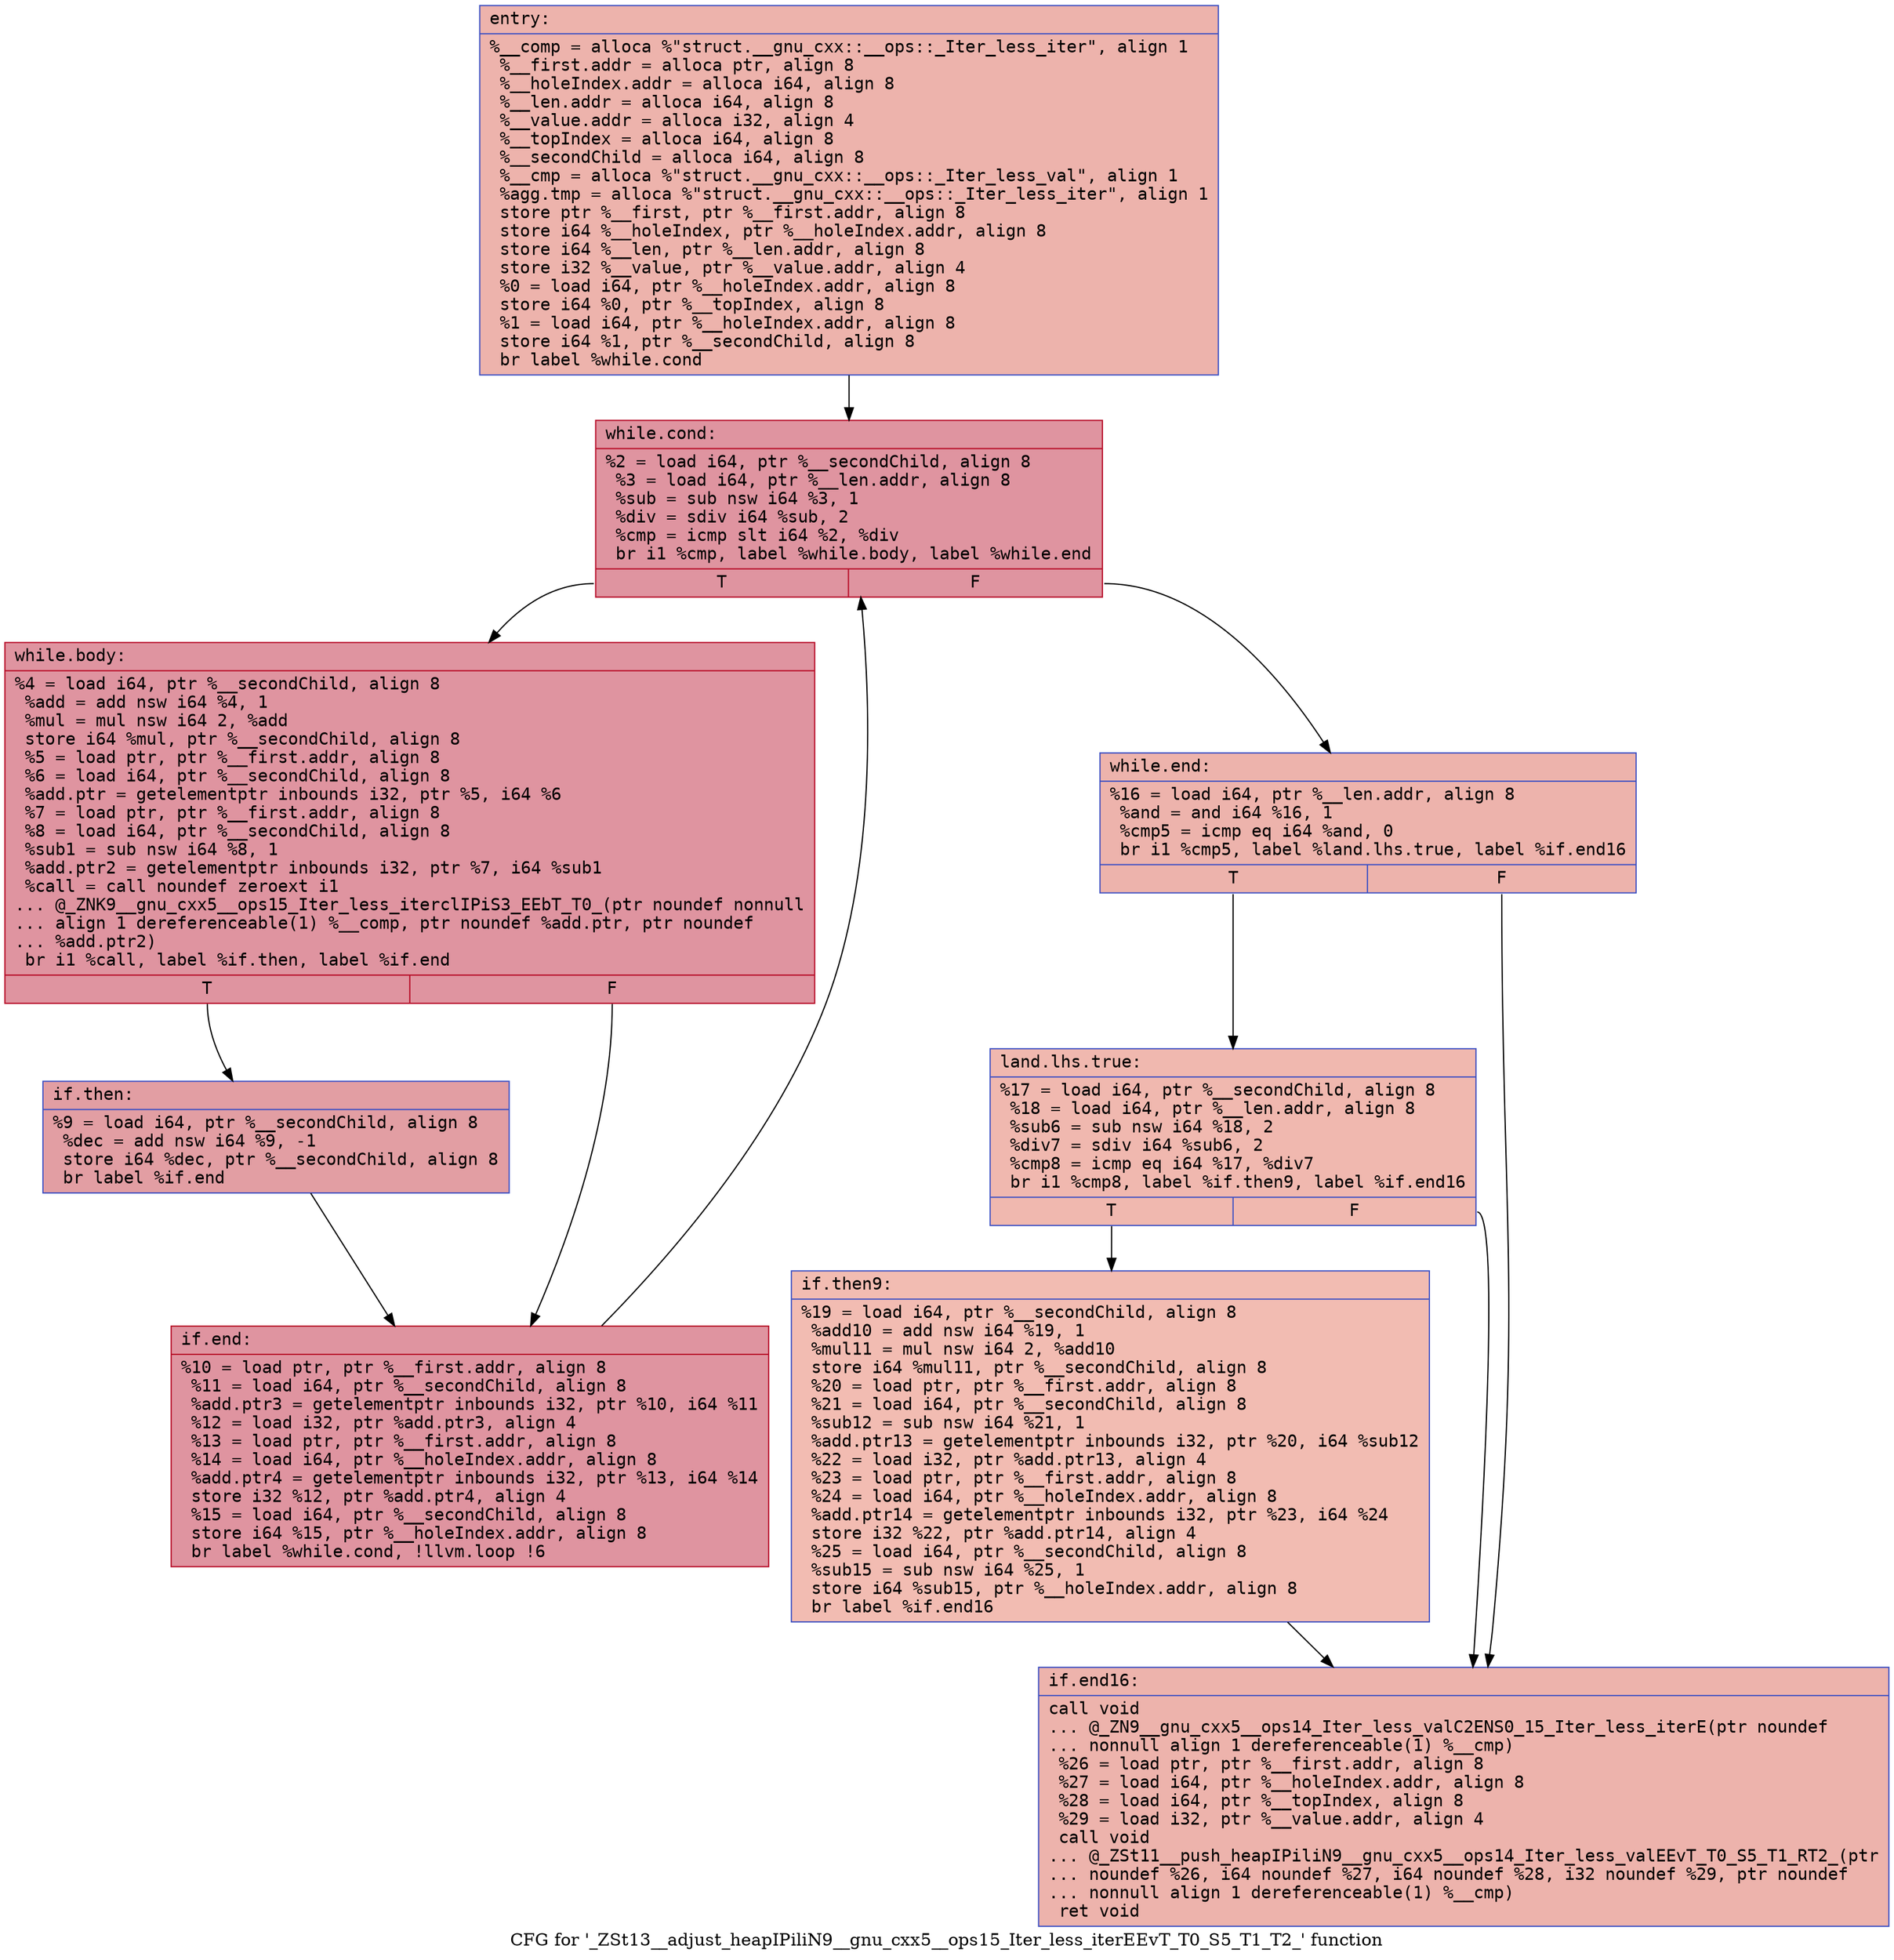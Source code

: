 digraph "CFG for '_ZSt13__adjust_heapIPiliN9__gnu_cxx5__ops15_Iter_less_iterEEvT_T0_S5_T1_T2_' function" {
	label="CFG for '_ZSt13__adjust_heapIPiliN9__gnu_cxx5__ops15_Iter_less_iterEEvT_T0_S5_T1_T2_' function";

	Node0x55aea935f1b0 [shape=record,color="#3d50c3ff", style=filled, fillcolor="#d6524470" fontname="Courier",label="{entry:\l|  %__comp = alloca %\"struct.__gnu_cxx::__ops::_Iter_less_iter\", align 1\l  %__first.addr = alloca ptr, align 8\l  %__holeIndex.addr = alloca i64, align 8\l  %__len.addr = alloca i64, align 8\l  %__value.addr = alloca i32, align 4\l  %__topIndex = alloca i64, align 8\l  %__secondChild = alloca i64, align 8\l  %__cmp = alloca %\"struct.__gnu_cxx::__ops::_Iter_less_val\", align 1\l  %agg.tmp = alloca %\"struct.__gnu_cxx::__ops::_Iter_less_iter\", align 1\l  store ptr %__first, ptr %__first.addr, align 8\l  store i64 %__holeIndex, ptr %__holeIndex.addr, align 8\l  store i64 %__len, ptr %__len.addr, align 8\l  store i32 %__value, ptr %__value.addr, align 4\l  %0 = load i64, ptr %__holeIndex.addr, align 8\l  store i64 %0, ptr %__topIndex, align 8\l  %1 = load i64, ptr %__holeIndex.addr, align 8\l  store i64 %1, ptr %__secondChild, align 8\l  br label %while.cond\l}"];
	Node0x55aea935f1b0 -> Node0x55aea935fe40[tooltip="entry -> while.cond\nProbability 100.00%" ];
	Node0x55aea935fe40 [shape=record,color="#b70d28ff", style=filled, fillcolor="#b70d2870" fontname="Courier",label="{while.cond:\l|  %2 = load i64, ptr %__secondChild, align 8\l  %3 = load i64, ptr %__len.addr, align 8\l  %sub = sub nsw i64 %3, 1\l  %div = sdiv i64 %sub, 2\l  %cmp = icmp slt i64 %2, %div\l  br i1 %cmp, label %while.body, label %while.end\l|{<s0>T|<s1>F}}"];
	Node0x55aea935fe40:s0 -> Node0x55aea9360210[tooltip="while.cond -> while.body\nProbability 96.88%" ];
	Node0x55aea935fe40:s1 -> Node0x55aea9360260[tooltip="while.cond -> while.end\nProbability 3.12%" ];
	Node0x55aea9360210 [shape=record,color="#b70d28ff", style=filled, fillcolor="#b70d2870" fontname="Courier",label="{while.body:\l|  %4 = load i64, ptr %__secondChild, align 8\l  %add = add nsw i64 %4, 1\l  %mul = mul nsw i64 2, %add\l  store i64 %mul, ptr %__secondChild, align 8\l  %5 = load ptr, ptr %__first.addr, align 8\l  %6 = load i64, ptr %__secondChild, align 8\l  %add.ptr = getelementptr inbounds i32, ptr %5, i64 %6\l  %7 = load ptr, ptr %__first.addr, align 8\l  %8 = load i64, ptr %__secondChild, align 8\l  %sub1 = sub nsw i64 %8, 1\l  %add.ptr2 = getelementptr inbounds i32, ptr %7, i64 %sub1\l  %call = call noundef zeroext i1\l... @_ZNK9__gnu_cxx5__ops15_Iter_less_iterclIPiS3_EEbT_T0_(ptr noundef nonnull\l... align 1 dereferenceable(1) %__comp, ptr noundef %add.ptr, ptr noundef\l... %add.ptr2)\l  br i1 %call, label %if.then, label %if.end\l|{<s0>T|<s1>F}}"];
	Node0x55aea9360210:s0 -> Node0x55aea935f7a0[tooltip="while.body -> if.then\nProbability 50.00%" ];
	Node0x55aea9360210:s1 -> Node0x55aea935f7f0[tooltip="while.body -> if.end\nProbability 50.00%" ];
	Node0x55aea935f7a0 [shape=record,color="#3d50c3ff", style=filled, fillcolor="#be242e70" fontname="Courier",label="{if.then:\l|  %9 = load i64, ptr %__secondChild, align 8\l  %dec = add nsw i64 %9, -1\l  store i64 %dec, ptr %__secondChild, align 8\l  br label %if.end\l}"];
	Node0x55aea935f7a0 -> Node0x55aea935f7f0[tooltip="if.then -> if.end\nProbability 100.00%" ];
	Node0x55aea935f7f0 [shape=record,color="#b70d28ff", style=filled, fillcolor="#b70d2870" fontname="Courier",label="{if.end:\l|  %10 = load ptr, ptr %__first.addr, align 8\l  %11 = load i64, ptr %__secondChild, align 8\l  %add.ptr3 = getelementptr inbounds i32, ptr %10, i64 %11\l  %12 = load i32, ptr %add.ptr3, align 4\l  %13 = load ptr, ptr %__first.addr, align 8\l  %14 = load i64, ptr %__holeIndex.addr, align 8\l  %add.ptr4 = getelementptr inbounds i32, ptr %13, i64 %14\l  store i32 %12, ptr %add.ptr4, align 4\l  %15 = load i64, ptr %__secondChild, align 8\l  store i64 %15, ptr %__holeIndex.addr, align 8\l  br label %while.cond, !llvm.loop !6\l}"];
	Node0x55aea935f7f0 -> Node0x55aea935fe40[tooltip="if.end -> while.cond\nProbability 100.00%" ];
	Node0x55aea9360260 [shape=record,color="#3d50c3ff", style=filled, fillcolor="#d6524470" fontname="Courier",label="{while.end:\l|  %16 = load i64, ptr %__len.addr, align 8\l  %and = and i64 %16, 1\l  %cmp5 = icmp eq i64 %and, 0\l  br i1 %cmp5, label %land.lhs.true, label %if.end16\l|{<s0>T|<s1>F}}"];
	Node0x55aea9360260:s0 -> Node0x55aea9361900[tooltip="while.end -> land.lhs.true\nProbability 50.00%" ];
	Node0x55aea9360260:s1 -> Node0x55aea9361950[tooltip="while.end -> if.end16\nProbability 50.00%" ];
	Node0x55aea9361900 [shape=record,color="#3d50c3ff", style=filled, fillcolor="#dc5d4a70" fontname="Courier",label="{land.lhs.true:\l|  %17 = load i64, ptr %__secondChild, align 8\l  %18 = load i64, ptr %__len.addr, align 8\l  %sub6 = sub nsw i64 %18, 2\l  %div7 = sdiv i64 %sub6, 2\l  %cmp8 = icmp eq i64 %17, %div7\l  br i1 %cmp8, label %if.then9, label %if.end16\l|{<s0>T|<s1>F}}"];
	Node0x55aea9361900:s0 -> Node0x55aea9361d60[tooltip="land.lhs.true -> if.then9\nProbability 50.00%" ];
	Node0x55aea9361900:s1 -> Node0x55aea9361950[tooltip="land.lhs.true -> if.end16\nProbability 50.00%" ];
	Node0x55aea9361d60 [shape=record,color="#3d50c3ff", style=filled, fillcolor="#e1675170" fontname="Courier",label="{if.then9:\l|  %19 = load i64, ptr %__secondChild, align 8\l  %add10 = add nsw i64 %19, 1\l  %mul11 = mul nsw i64 2, %add10\l  store i64 %mul11, ptr %__secondChild, align 8\l  %20 = load ptr, ptr %__first.addr, align 8\l  %21 = load i64, ptr %__secondChild, align 8\l  %sub12 = sub nsw i64 %21, 1\l  %add.ptr13 = getelementptr inbounds i32, ptr %20, i64 %sub12\l  %22 = load i32, ptr %add.ptr13, align 4\l  %23 = load ptr, ptr %__first.addr, align 8\l  %24 = load i64, ptr %__holeIndex.addr, align 8\l  %add.ptr14 = getelementptr inbounds i32, ptr %23, i64 %24\l  store i32 %22, ptr %add.ptr14, align 4\l  %25 = load i64, ptr %__secondChild, align 8\l  %sub15 = sub nsw i64 %25, 1\l  store i64 %sub15, ptr %__holeIndex.addr, align 8\l  br label %if.end16\l}"];
	Node0x55aea9361d60 -> Node0x55aea9361950[tooltip="if.then9 -> if.end16\nProbability 100.00%" ];
	Node0x55aea9361950 [shape=record,color="#3d50c3ff", style=filled, fillcolor="#d6524470" fontname="Courier",label="{if.end16:\l|  call void\l... @_ZN9__gnu_cxx5__ops14_Iter_less_valC2ENS0_15_Iter_less_iterE(ptr noundef\l... nonnull align 1 dereferenceable(1) %__cmp)\l  %26 = load ptr, ptr %__first.addr, align 8\l  %27 = load i64, ptr %__holeIndex.addr, align 8\l  %28 = load i64, ptr %__topIndex, align 8\l  %29 = load i32, ptr %__value.addr, align 4\l  call void\l... @_ZSt11__push_heapIPiliN9__gnu_cxx5__ops14_Iter_less_valEEvT_T0_S5_T1_RT2_(ptr\l... noundef %26, i64 noundef %27, i64 noundef %28, i32 noundef %29, ptr noundef\l... nonnull align 1 dereferenceable(1) %__cmp)\l  ret void\l}"];
}
